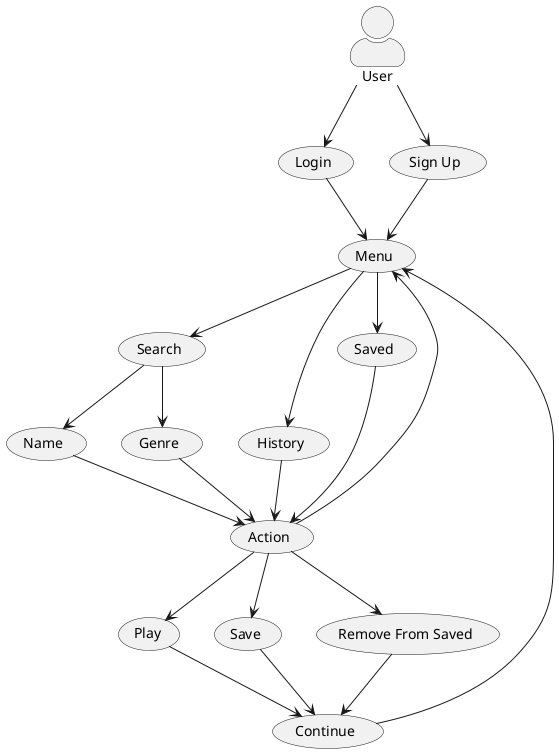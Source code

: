@startuml
'https://plantuml.com/use-case-diagram


skinparam actorStyle awesome
:User: --> (Login)
:User: --> (Sign Up)
(Sign Up) --> (Menu)
(Login) --> (Menu)
(Menu) --> (Search)
(Menu) --> (History)
(Menu) --> (Saved)
(Search) --> (Name)
(Search) --> (Genre)
(Name) --> (Action)
(Genre) --> (Action)
(History) --> (Action)
(Saved) --> (Action)
(Action) --> (Play)
(Action) --> (Save)
(Action) --> (Remove From Saved)
(Action) --> (Menu)
(Play) --> (Continue)
(Save) --> (Continue)
(Remove From Saved) --> (Continue)
(Continue) --> (Menu)

@enduml